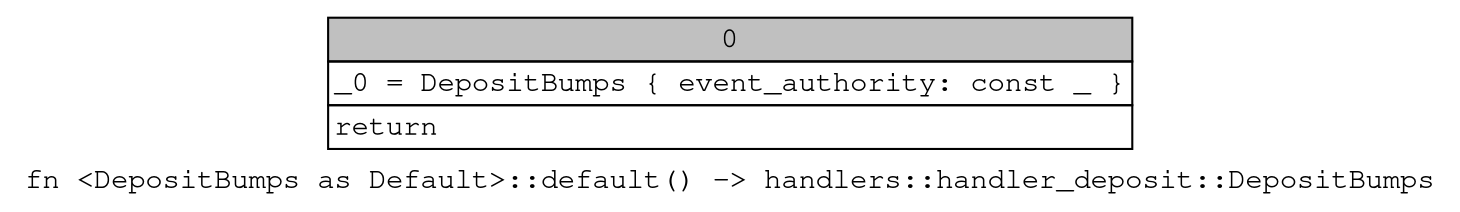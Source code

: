digraph Mir_0_732 {
    graph [fontname="Courier, monospace"];
    node [fontname="Courier, monospace"];
    edge [fontname="Courier, monospace"];
    label=<fn &lt;DepositBumps as Default&gt;::default() -&gt; handlers::handler_deposit::DepositBumps<br align="left"/>>;
    bb0__0_732 [shape="none", label=<<table border="0" cellborder="1" cellspacing="0"><tr><td bgcolor="gray" align="center" colspan="1">0</td></tr><tr><td align="left" balign="left">_0 = DepositBumps { event_authority: const _ }<br/></td></tr><tr><td align="left">return</td></tr></table>>];
}
